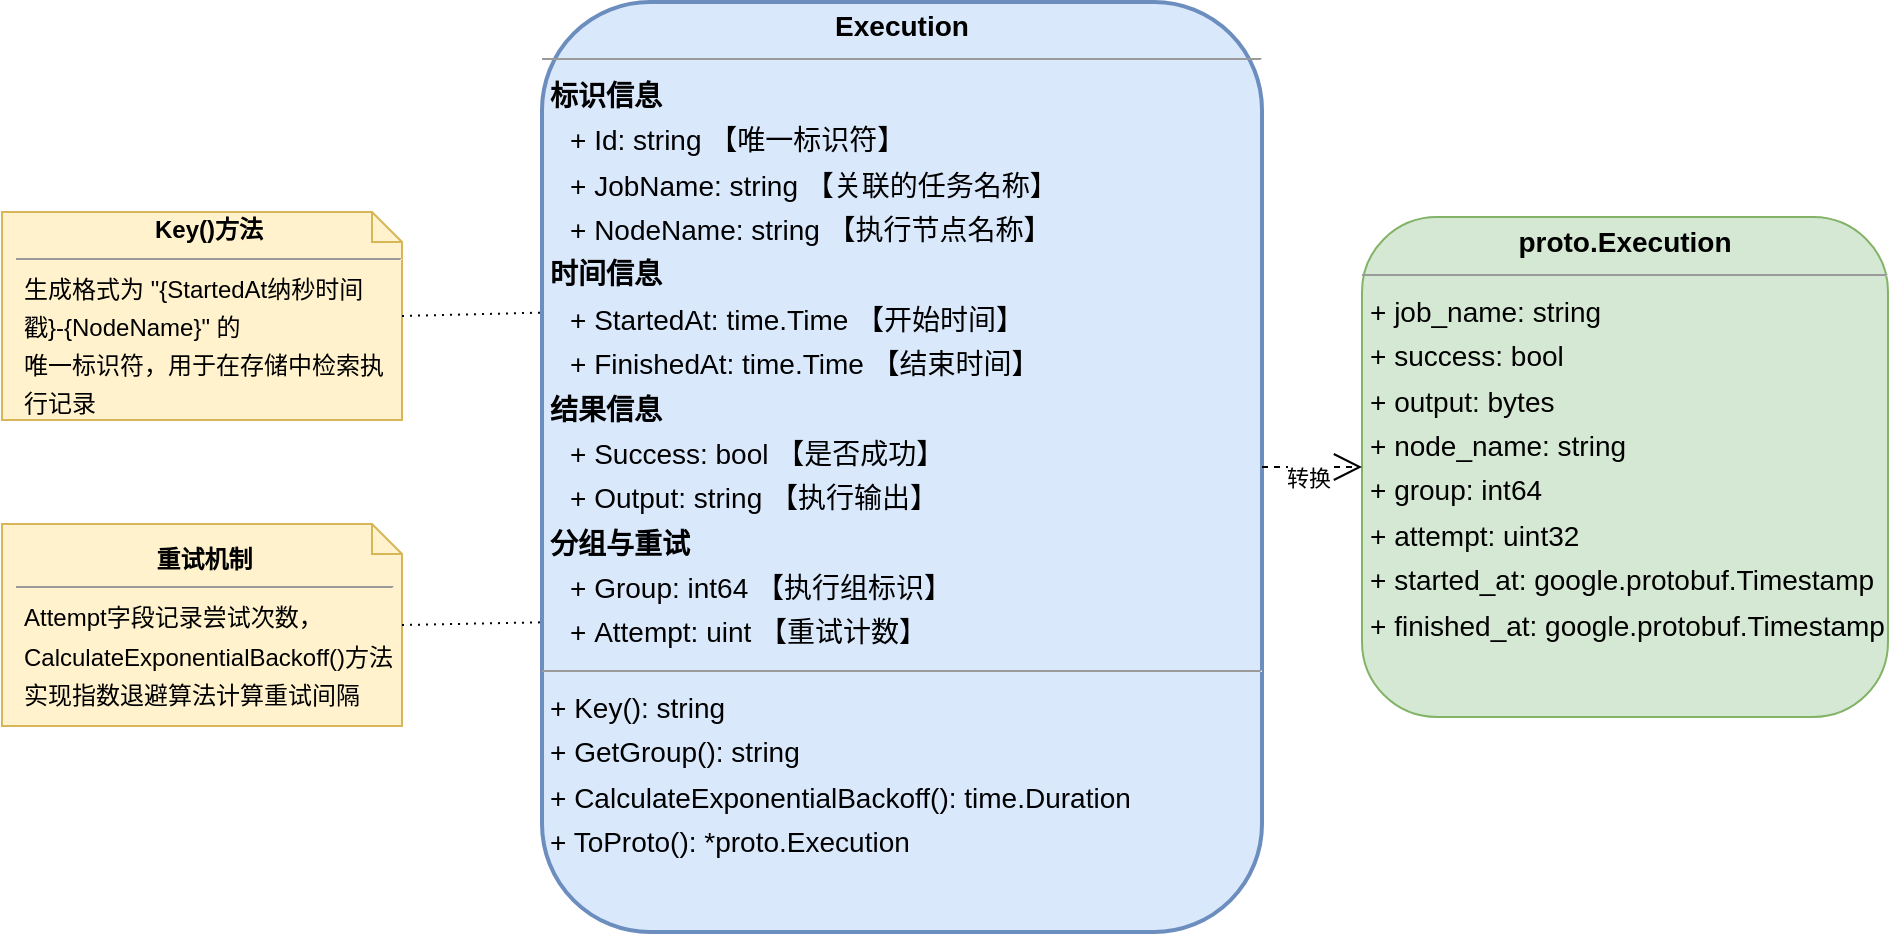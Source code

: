 <mxfile version="27.0.3">
  <diagram name="Execution数据结构" id="JNBOJbX7-IPzlRhxeIQb">
    <mxGraphModel dx="1904" dy="1353" grid="0" gridSize="10" guides="1" tooltips="1" connect="1" arrows="1" fold="1" page="0" pageScale="1" pageWidth="850" pageHeight="1100" math="0" shadow="0">
      <root>
        <mxCell id="0" />
        <mxCell id="1" parent="0" />
        <mxCell id="9oxhp9jp_5ilO0bYH4hu-2" value="&lt;p style=&quot;margin:0px;margin-top:4px;text-align:center;&quot;&gt;&lt;b&gt;Execution&lt;/b&gt;&lt;/p&gt;&lt;hr size=&quot;1&quot;&gt;&lt;p style=&quot;margin:0 0 0 4px;line-height:1.6;&quot;&gt;&lt;b&gt;标识信息&lt;/b&gt;&lt;/p&gt;&lt;p style=&quot;margin:0 0 0 14px;line-height:1.6;&quot;&gt;+ Id: string 【唯一标识符】&lt;br&gt;+ JobName: string 【关联的任务名称】&lt;br&gt;+ NodeName: string 【执行节点名称】&lt;/p&gt;&lt;p style=&quot;margin:0 0 0 4px;line-height:1.6;&quot;&gt;&lt;b&gt;时间信息&lt;/b&gt;&lt;/p&gt;&lt;p style=&quot;margin:0 0 0 14px;line-height:1.6;&quot;&gt;+ StartedAt: time.Time 【开始时间】&lt;br&gt;+ FinishedAt: time.Time 【结束时间】&lt;/p&gt;&lt;p style=&quot;margin:0 0 0 4px;line-height:1.6;&quot;&gt;&lt;b&gt;结果信息&lt;/b&gt;&lt;/p&gt;&lt;p style=&quot;margin:0 0 0 14px;line-height:1.6;&quot;&gt;+ Success: bool 【是否成功】&lt;br&gt;+ Output: string 【执行输出】&lt;/p&gt;&lt;p style=&quot;margin:0 0 0 4px;line-height:1.6;&quot;&gt;&lt;b&gt;分组与重试&lt;/b&gt;&lt;/p&gt;&lt;p style=&quot;margin:0 0 0 14px;line-height:1.6;&quot;&gt;+ Group: int64 【执行组标识】&lt;br&gt;+ Attempt: uint 【重试计数】&lt;/p&gt;&lt;hr size=&quot;1&quot;&gt;&lt;p style=&quot;margin:0 0 0 4px;line-height:1.6;&quot;&gt;+ Key(): string&lt;br&gt;+ GetGroup(): string&lt;br&gt;+ CalculateExponentialBackoff(): time.Duration&lt;br&gt;+ ToProto(): *proto.Execution&lt;/p&gt;" style="verticalAlign=top;align=left;overflow=fill;fontSize=14;fontFamily=Helvetica;html=1;rounded=1;shadow=0;comic=0;labelBackgroundColor=none;strokeWidth=2;fillColor=#dae8fc;strokeColor=#6c8ebf;" parent="1" vertex="1">
          <mxGeometry x="200" y="-35" width="360" height="465" as="geometry" />
        </mxCell>
        <mxCell id="9oxhp9jp_5ilO0bYH4hu-4" value="&lt;p style=&quot;margin:0px;margin-top:4px;text-align:center;&quot;&gt;&lt;b&gt;proto.Execution&lt;/b&gt;&lt;/p&gt;&lt;hr size=&quot;1&quot;&gt;&lt;p style=&quot;margin:0 0 0 4px;line-height:1.6;&quot;&gt;+ job_name: string&lt;br&gt;+ success: bool&lt;br&gt;+ output: bytes&lt;br&gt;+ node_name: string&lt;br&gt;+ group: int64&lt;br&gt;+ attempt: uint32&lt;br&gt;+ started_at: google.protobuf.Timestamp&lt;br&gt;+ finished_at: google.protobuf.Timestamp&lt;/p&gt;" style="verticalAlign=top;align=left;overflow=fill;fontSize=14;fontFamily=Helvetica;html=1;rounded=1;shadow=0;comic=0;labelBackgroundColor=none;strokeWidth=1;fillColor=#d5e8d4;strokeColor=#82b366;" parent="1" vertex="1">
          <mxGeometry x="610" y="72.5" width="263" height="250" as="geometry" />
        </mxCell>
        <mxCell id="9oxhp9jp_5ilO0bYH4hu-5" value="转换" style="endArrow=open;endFill=0;endSize=12;html=1;rounded=0;exitX=1;exitY=0.5;exitDx=0;exitDy=0;entryX=0;entryY=0.5;entryDx=0;entryDy=0;dashed=1;strokeWidth=1;" parent="1" source="9oxhp9jp_5ilO0bYH4hu-2" target="9oxhp9jp_5ilO0bYH4hu-4" edge="1">
          <mxGeometry x="-0.08" y="-5" width="160" relative="1" as="geometry">
            <mxPoint x="380" y="350" as="sourcePoint" />
            <mxPoint x="540" y="350" as="targetPoint" />
            <mxPoint as="offset" />
          </mxGeometry>
        </mxCell>
        <mxCell id="9oxhp9jp_5ilO0bYH4hu-13" value="&lt;p style=&quot;margin:0px;margin-top:4px;text-align:center;&quot;&gt;&lt;b&gt;Key()方法&lt;/b&gt;&lt;/p&gt;&lt;hr size=&quot;1&quot;&gt;&lt;p style=&quot;margin:0 0 0 4px;line-height:1.6;&quot;&gt;生成格式为 &quot;{StartedAt纳秒时间戳}-{NodeName}&quot; 的&lt;br&gt;唯一标识符，用于在存储中检索执行记录&lt;/p&gt;" style="shape=note;size=15;align=left;spacingLeft=5;html=1;whiteSpace=wrap;fillColor=#fff2cc;strokeColor=#d6b656;" parent="1" vertex="1">
          <mxGeometry x="-70" y="70" width="200" height="104" as="geometry" />
        </mxCell>
        <mxCell id="9oxhp9jp_5ilO0bYH4hu-14" value="" style="endArrow=none;dashed=1;html=1;dashPattern=1 3;strokeWidth=1;rounded=0;exitX=1;exitY=0.5;exitDx=0;exitDy=0;exitPerimeter=0;entryX=0;entryY=0.334;entryDx=0;entryDy=0;entryPerimeter=0;" parent="1" source="9oxhp9jp_5ilO0bYH4hu-13" target="9oxhp9jp_5ilO0bYH4hu-2" edge="1">
          <mxGeometry width="50" height="50" relative="1" as="geometry">
            <mxPoint x="380" y="350" as="sourcePoint" />
            <mxPoint x="430" y="300" as="targetPoint" />
          </mxGeometry>
        </mxCell>
        <mxCell id="9oxhp9jp_5ilO0bYH4hu-15" value="&lt;p style=&quot;margin:0px;margin-top:4px;text-align:center;&quot;&gt;&lt;b&gt;重试机制&lt;/b&gt;&lt;/p&gt;&lt;hr size=&quot;1&quot;&gt;&lt;p style=&quot;margin:0 0 0 4px;line-height:1.6;&quot;&gt;Attempt字段记录尝试次数，&lt;br&gt;CalculateExponentialBackoff()方法&lt;br&gt;实现指数退避算法计算重试间隔&lt;/p&gt;" style="shape=note;size=15;align=left;spacingLeft=5;html=1;whiteSpace=wrap;fillColor=#fff2cc;strokeColor=#d6b656;" parent="1" vertex="1">
          <mxGeometry x="-70" y="226" width="200" height="101" as="geometry" />
        </mxCell>
        <mxCell id="9oxhp9jp_5ilO0bYH4hu-16" value="" style="endArrow=none;dashed=1;html=1;dashPattern=1 3;strokeWidth=1;rounded=0;exitX=1;exitY=0.5;exitDx=0;exitDy=0;exitPerimeter=0;entryX=0;entryY=0.667;entryDx=0;entryDy=0;entryPerimeter=0;" parent="1" source="9oxhp9jp_5ilO0bYH4hu-15" target="9oxhp9jp_5ilO0bYH4hu-2" edge="1">
          <mxGeometry width="50" height="50" relative="1" as="geometry">
            <mxPoint x="380" y="350" as="sourcePoint" />
            <mxPoint x="430" y="300" as="targetPoint" />
          </mxGeometry>
        </mxCell>
      </root>
    </mxGraphModel>
  </diagram>
</mxfile>
